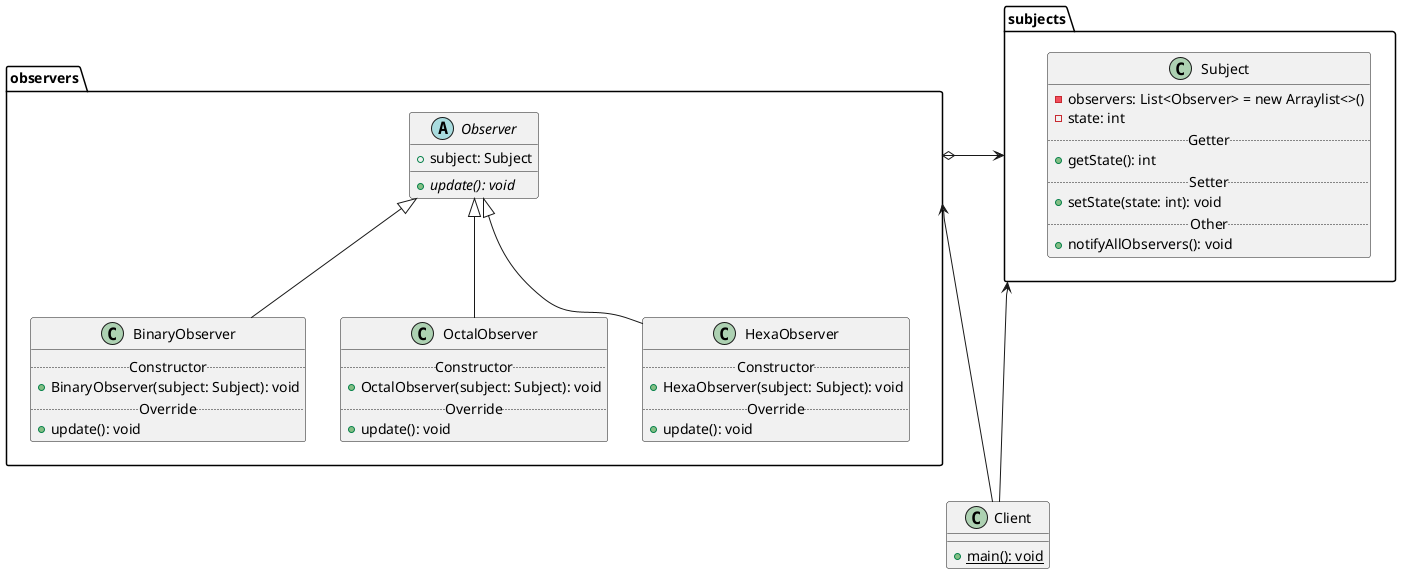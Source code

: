 @startuml

package subjects {
    class Subject {
        - observers: List<Observer> = new Arraylist<>()
        - state: int
        .. Getter ..
        + getState(): int
        .. Setter ..
        + setState(state: int): void
        .. Other ..
        + notifyAllObservers(): void
    }
}

package observers {
    abstract Observer {
        + subject: Subject
        + {abstract} update(): void
    }

    class BinaryObserver {
        .. Constructor ..
        + BinaryObserver(subject: Subject): void
        .. Override ..
        + update(): void
    }

    class OctalObserver {
        .. Constructor ..
        + OctalObserver(subject: Subject): void
        .. Override ..
        + update(): void
    }

    class HexaObserver {
        .. Constructor ..
        + HexaObserver(subject: Subject): void
        .. Override ..
        + update(): void
    }

    Observer <|-- BinaryObserver
    Observer <|-- OctalObserver
    Observer <|-- HexaObserver
}

observers o-> subjects

class Client {
    + {static} main(): void
}

observers <--- Client
subjects <--- Client

@enduml
